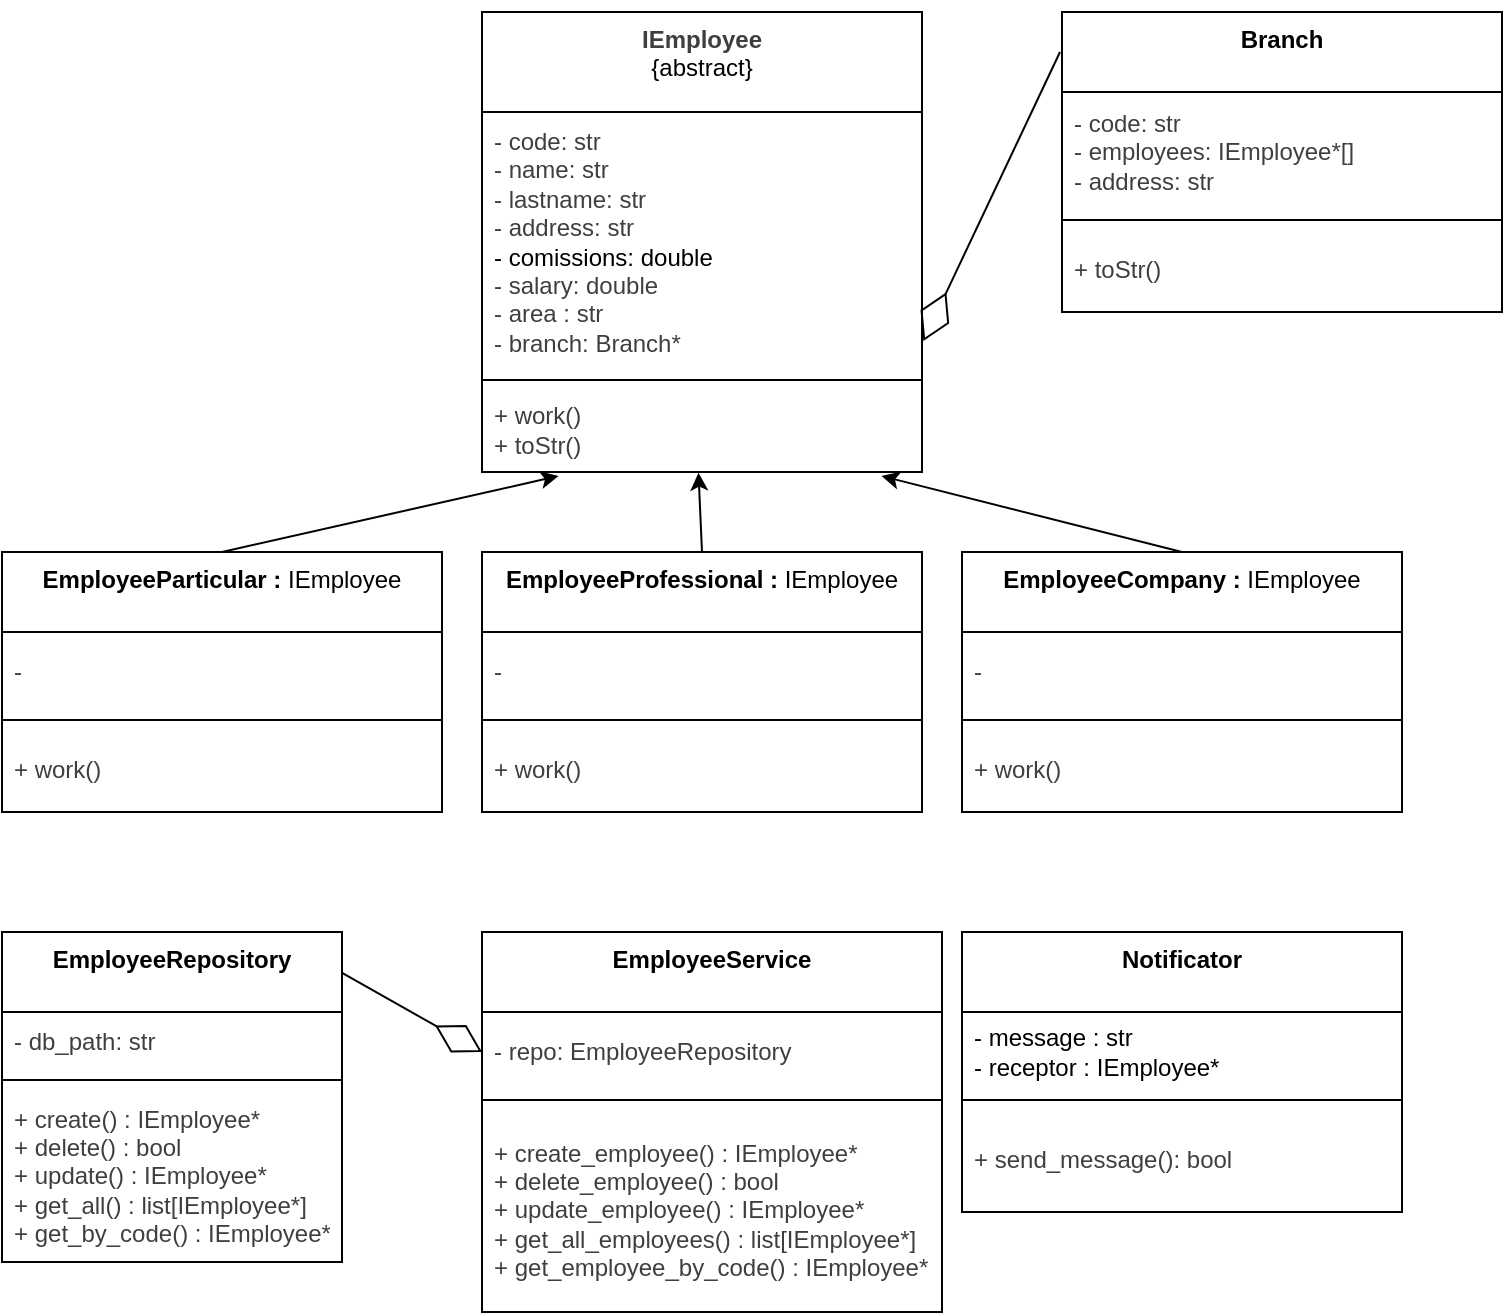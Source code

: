 <mxfile>
    <diagram id="Zb9JdN44imxv4ZILkU1i" name="Page-1">
        <mxGraphModel dx="1004" dy="607" grid="1" gridSize="10" guides="1" tooltips="1" connect="1" arrows="1" fold="1" page="1" pageScale="1" pageWidth="850" pageHeight="1100" math="0" shadow="0">
            <root>
                <mxCell id="0"/>
                <mxCell id="1" parent="0"/>
                <mxCell id="6" value="&lt;span style=&quot;color: rgb(0, 0, 0);&quot;&gt;&lt;b&gt;EmployeeRepository&lt;/b&gt;&lt;/span&gt;" style="swimlane;fontStyle=0;align=center;verticalAlign=top;childLayout=stackLayout;horizontal=1;startSize=40;horizontalStack=0;resizeParent=1;resizeParentMax=0;resizeLast=0;collapsible=0;marginBottom=0;html=1;whiteSpace=wrap;" parent="1" vertex="1">
                    <mxGeometry x="40" y="600" width="170" height="165" as="geometry"/>
                </mxCell>
                <mxCell id="7" value="&lt;span style=&quot;color: rgb(63, 63, 63); text-align: center;&quot;&gt;- db_path: str&lt;/span&gt;" style="text;html=1;strokeColor=none;fillColor=none;align=left;verticalAlign=middle;spacingLeft=4;spacingRight=4;overflow=hidden;rotatable=0;points=[[0,0.5],[1,0.5]];portConstraint=eastwest;whiteSpace=wrap;" parent="6" vertex="1">
                    <mxGeometry y="40" width="170" height="30" as="geometry"/>
                </mxCell>
                <mxCell id="8" value="" style="line;strokeWidth=1;fillColor=none;align=left;verticalAlign=middle;spacingTop=-1;spacingLeft=3;spacingRight=3;rotatable=0;labelPosition=right;points=[];portConstraint=eastwest;" parent="6" vertex="1">
                    <mxGeometry y="70" width="170" height="8" as="geometry"/>
                </mxCell>
                <mxCell id="9" value="&lt;span style=&quot;color: rgb(63, 63, 63); text-align: center;&quot;&gt;+ create() : IEmployee*&lt;/span&gt;&lt;br style=&quot;color: rgb(63, 63, 63); text-align: center;&quot;&gt;&lt;span style=&quot;color: rgb(63, 63, 63); text-align: center;&quot;&gt;+ delete() : bool&lt;/span&gt;&lt;br style=&quot;color: rgb(63, 63, 63); text-align: center;&quot;&gt;&lt;span style=&quot;color: rgb(63, 63, 63); text-align: center;&quot;&gt;+ update() : IEmployee*&lt;/span&gt;&lt;br style=&quot;color: rgb(63, 63, 63); text-align: center;&quot;&gt;&lt;span style=&quot;color: rgb(63, 63, 63); text-align: center;&quot;&gt;+ get_all() : list[IEmployee*]&lt;/span&gt;&lt;br style=&quot;color: rgb(63, 63, 63); text-align: center;&quot;&gt;&lt;span style=&quot;color: rgb(63, 63, 63); text-align: center;&quot;&gt;+ get_by_code() : IEmployee*&lt;/span&gt;" style="text;html=1;strokeColor=none;fillColor=none;align=left;verticalAlign=middle;spacingLeft=4;spacingRight=4;overflow=hidden;rotatable=0;points=[[0,0.5],[1,0.5]];portConstraint=eastwest;whiteSpace=wrap;" parent="6" vertex="1">
                    <mxGeometry y="78" width="170" height="87" as="geometry"/>
                </mxCell>
                <mxCell id="11" value="&lt;span style=&quot;color: rgb(0, 0, 0);&quot;&gt;&lt;b&gt;EmployeeParticular : &lt;/b&gt;IEmployee&lt;/span&gt;" style="swimlane;fontStyle=0;align=center;verticalAlign=top;childLayout=stackLayout;horizontal=1;startSize=40;horizontalStack=0;resizeParent=1;resizeParentMax=0;resizeLast=0;collapsible=0;marginBottom=0;html=1;whiteSpace=wrap;" parent="1" vertex="1">
                    <mxGeometry x="40" y="410" width="220" height="130" as="geometry"/>
                </mxCell>
                <mxCell id="56" value="&lt;span style=&quot;color: rgb(63, 63, 63); text-align: center;&quot;&gt;-&amp;nbsp;&lt;/span&gt;" style="text;html=1;strokeColor=none;fillColor=none;align=left;verticalAlign=middle;spacingLeft=4;spacingRight=4;overflow=hidden;rotatable=0;points=[[0,0.5],[1,0.5]];portConstraint=eastwest;whiteSpace=wrap;" parent="11" vertex="1">
                    <mxGeometry y="40" width="220" height="40" as="geometry"/>
                </mxCell>
                <mxCell id="13" value="" style="line;strokeWidth=1;fillColor=none;align=left;verticalAlign=middle;spacingTop=-1;spacingLeft=3;spacingRight=3;rotatable=0;labelPosition=right;points=[];portConstraint=eastwest;" parent="11" vertex="1">
                    <mxGeometry y="80" width="220" height="8" as="geometry"/>
                </mxCell>
                <mxCell id="14" value="&lt;span style=&quot;color: rgb(63, 63, 63); text-align: center;&quot;&gt;+ work()&lt;/span&gt;" style="text;html=1;strokeColor=none;fillColor=none;align=left;verticalAlign=middle;spacingLeft=4;spacingRight=4;overflow=hidden;rotatable=0;points=[[0,0.5],[1,0.5]];portConstraint=eastwest;whiteSpace=wrap;" parent="11" vertex="1">
                    <mxGeometry y="88" width="220" height="42" as="geometry"/>
                </mxCell>
                <mxCell id="34" value="" style="endArrow=diamondThin;endFill=0;endSize=24;html=1;exitX=0.999;exitY=0.123;exitDx=0;exitDy=0;entryX=0;entryY=0.5;entryDx=0;entryDy=0;exitPerimeter=0;" parent="1" source="6" target="66" edge="1">
                    <mxGeometry width="160" relative="1" as="geometry">
                        <mxPoint x="182.24" y="776.186" as="sourcePoint"/>
                        <mxPoint x="280" y="870" as="targetPoint"/>
                    </mxGeometry>
                </mxCell>
                <mxCell id="41" value="&lt;span style=&quot;color: rgb(63, 63, 63);&quot;&gt;&lt;b&gt;IEmployee&lt;/b&gt;&lt;/span&gt;&lt;div&gt;&lt;span style=&quot;color: rgb(0, 0, 0);&quot;&gt;{abstract}&lt;/span&gt;&lt;/div&gt;" style="swimlane;fontStyle=0;align=center;verticalAlign=top;childLayout=stackLayout;horizontal=1;startSize=50;horizontalStack=0;resizeParent=1;resizeParentMax=0;resizeLast=0;collapsible=0;marginBottom=0;html=1;whiteSpace=wrap;" parent="1" vertex="1">
                    <mxGeometry x="280" y="140" width="220" height="230" as="geometry"/>
                </mxCell>
                <mxCell id="42" value="&lt;span style=&quot;color: rgb(63, 63, 63); text-align: center;&quot;&gt;- code: str&lt;/span&gt;&lt;br style=&quot;color: rgb(63, 63, 63); text-align: center;&quot;&gt;&lt;span style=&quot;color: rgb(63, 63, 63); text-align: center;&quot;&gt;- name: str&lt;/span&gt;&lt;br style=&quot;color: rgb(63, 63, 63); text-align: center;&quot;&gt;&lt;span style=&quot;color: rgb(63, 63, 63); text-align: center;&quot;&gt;- lastname: str&lt;/span&gt;&lt;br style=&quot;color: rgb(63, 63, 63); text-align: center;&quot;&gt;&lt;span style=&quot;color: rgb(63, 63, 63); text-align: center;&quot;&gt;- address: str&lt;/span&gt;&lt;div&gt;&lt;div style=&quot;text-align: center;&quot;&gt;- comissions: double&lt;/div&gt;&lt;div&gt;&lt;div&gt;&lt;span style=&quot;color: rgb(63, 63, 63); text-align: center;&quot;&gt;- salary: double&lt;/span&gt;&lt;/div&gt;&lt;/div&gt;&lt;/div&gt;&lt;div&gt;&lt;span style=&quot;color: rgb(63, 63, 63); text-align: center;&quot;&gt;- area : str&lt;/span&gt;&lt;/div&gt;&lt;div&gt;&lt;span style=&quot;color: rgb(63, 63, 63); text-align: center;&quot;&gt;- branch: Branch*&lt;/span&gt;&lt;/div&gt;" style="text;html=1;strokeColor=none;fillColor=none;align=left;verticalAlign=middle;spacingLeft=4;spacingRight=4;overflow=hidden;rotatable=0;points=[[0,0.5],[1,0.5]];portConstraint=eastwest;whiteSpace=wrap;" parent="41" vertex="1">
                    <mxGeometry y="50" width="220" height="130" as="geometry"/>
                </mxCell>
                <mxCell id="43" value="" style="line;strokeWidth=1;fillColor=none;align=left;verticalAlign=middle;spacingTop=-1;spacingLeft=3;spacingRight=3;rotatable=0;labelPosition=right;points=[];portConstraint=eastwest;" parent="41" vertex="1">
                    <mxGeometry y="180" width="220" height="8" as="geometry"/>
                </mxCell>
                <mxCell id="44" value="&lt;span style=&quot;color: rgb(63, 63, 63); text-align: center;&quot;&gt;+ work()&lt;/span&gt;&lt;br style=&quot;color: rgb(63, 63, 63); text-align: center;&quot;&gt;&lt;span style=&quot;color: rgb(63, 63, 63); text-align: center;&quot;&gt;+ toStr()&lt;/span&gt;" style="text;html=1;strokeColor=none;fillColor=none;align=left;verticalAlign=middle;spacingLeft=4;spacingRight=4;overflow=hidden;rotatable=0;points=[[0,0.5],[1,0.5]];portConstraint=eastwest;whiteSpace=wrap;" parent="41" vertex="1">
                    <mxGeometry y="188" width="220" height="42" as="geometry"/>
                </mxCell>
                <mxCell id="45" style="edgeStyle=none;html=1;exitX=0.5;exitY=0;exitDx=0;exitDy=0;entryX=0.174;entryY=1.048;entryDx=0;entryDy=0;entryPerimeter=0;" parent="1" source="11" target="44" edge="1">
                    <mxGeometry relative="1" as="geometry"/>
                </mxCell>
                <mxCell id="46" value="&lt;span style=&quot;color: rgb(0, 0, 0);&quot;&gt;&lt;b&gt;EmployeeProfessional : &lt;/b&gt;IEmployee&lt;/span&gt;" style="swimlane;fontStyle=0;align=center;verticalAlign=top;childLayout=stackLayout;horizontal=1;startSize=40;horizontalStack=0;resizeParent=1;resizeParentMax=0;resizeLast=0;collapsible=0;marginBottom=0;html=1;whiteSpace=wrap;" parent="1" vertex="1">
                    <mxGeometry x="280" y="410" width="220" height="130" as="geometry"/>
                </mxCell>
                <mxCell id="47" value="&lt;span style=&quot;color: rgb(63, 63, 63); text-align: center;&quot;&gt;-&amp;nbsp;&lt;/span&gt;" style="text;html=1;strokeColor=none;fillColor=none;align=left;verticalAlign=middle;spacingLeft=4;spacingRight=4;overflow=hidden;rotatable=0;points=[[0,0.5],[1,0.5]];portConstraint=eastwest;whiteSpace=wrap;" parent="46" vertex="1">
                    <mxGeometry y="40" width="220" height="40" as="geometry"/>
                </mxCell>
                <mxCell id="48" value="" style="line;strokeWidth=1;fillColor=none;align=left;verticalAlign=middle;spacingTop=-1;spacingLeft=3;spacingRight=3;rotatable=0;labelPosition=right;points=[];portConstraint=eastwest;" parent="46" vertex="1">
                    <mxGeometry y="80" width="220" height="8" as="geometry"/>
                </mxCell>
                <mxCell id="49" value="&lt;span style=&quot;color: rgb(63, 63, 63); text-align: center;&quot;&gt;+ work()&lt;/span&gt;" style="text;html=1;strokeColor=none;fillColor=none;align=left;verticalAlign=middle;spacingLeft=4;spacingRight=4;overflow=hidden;rotatable=0;points=[[0,0.5],[1,0.5]];portConstraint=eastwest;whiteSpace=wrap;" parent="46" vertex="1">
                    <mxGeometry y="88" width="220" height="42" as="geometry"/>
                </mxCell>
                <mxCell id="50" value="&lt;span style=&quot;color: rgb(0, 0, 0);&quot;&gt;&lt;b&gt;EmployeeCompany : &lt;/b&gt;IEmployee&lt;/span&gt;" style="swimlane;fontStyle=0;align=center;verticalAlign=top;childLayout=stackLayout;horizontal=1;startSize=40;horizontalStack=0;resizeParent=1;resizeParentMax=0;resizeLast=0;collapsible=0;marginBottom=0;html=1;whiteSpace=wrap;" parent="1" vertex="1">
                    <mxGeometry x="520" y="410" width="220" height="130" as="geometry"/>
                </mxCell>
                <mxCell id="51" value="&lt;span style=&quot;color: rgb(63, 63, 63); text-align: center;&quot;&gt;-&amp;nbsp;&lt;/span&gt;" style="text;html=1;strokeColor=none;fillColor=none;align=left;verticalAlign=middle;spacingLeft=4;spacingRight=4;overflow=hidden;rotatable=0;points=[[0,0.5],[1,0.5]];portConstraint=eastwest;whiteSpace=wrap;" parent="50" vertex="1">
                    <mxGeometry y="40" width="220" height="40" as="geometry"/>
                </mxCell>
                <mxCell id="52" value="" style="line;strokeWidth=1;fillColor=none;align=left;verticalAlign=middle;spacingTop=-1;spacingLeft=3;spacingRight=3;rotatable=0;labelPosition=right;points=[];portConstraint=eastwest;" parent="50" vertex="1">
                    <mxGeometry y="80" width="220" height="8" as="geometry"/>
                </mxCell>
                <mxCell id="53" value="&lt;span style=&quot;color: rgb(63, 63, 63); text-align: center;&quot;&gt;+ work()&lt;/span&gt;" style="text;html=1;strokeColor=none;fillColor=none;align=left;verticalAlign=middle;spacingLeft=4;spacingRight=4;overflow=hidden;rotatable=0;points=[[0,0.5],[1,0.5]];portConstraint=eastwest;whiteSpace=wrap;" parent="50" vertex="1">
                    <mxGeometry y="88" width="220" height="42" as="geometry"/>
                </mxCell>
                <mxCell id="54" style="edgeStyle=none;html=1;exitX=0.5;exitY=0;exitDx=0;exitDy=0;entryX=0.492;entryY=1.008;entryDx=0;entryDy=0;entryPerimeter=0;" parent="1" source="46" target="44" edge="1">
                    <mxGeometry relative="1" as="geometry">
                        <mxPoint x="390" y="360" as="targetPoint"/>
                    </mxGeometry>
                </mxCell>
                <mxCell id="55" style="edgeStyle=none;html=1;exitX=0.5;exitY=0;exitDx=0;exitDy=0;entryX=0.908;entryY=1.048;entryDx=0;entryDy=0;entryPerimeter=0;" parent="1" source="50" target="44" edge="1">
                    <mxGeometry relative="1" as="geometry"/>
                </mxCell>
                <mxCell id="65" value="&lt;span style=&quot;color: rgb(0, 0, 0);&quot;&gt;&lt;b&gt;EmployeeService&lt;/b&gt;&lt;/span&gt;" style="swimlane;fontStyle=0;align=center;verticalAlign=top;childLayout=stackLayout;horizontal=1;startSize=40;horizontalStack=0;resizeParent=1;resizeParentMax=0;resizeLast=0;collapsible=0;marginBottom=0;html=1;whiteSpace=wrap;" parent="1" vertex="1">
                    <mxGeometry x="280" y="600" width="230" height="190" as="geometry"/>
                </mxCell>
                <mxCell id="66" value="&lt;span style=&quot;color: rgb(63, 63, 63); text-align: center;&quot;&gt;- repo: EmployeeRepository&lt;/span&gt;" style="text;html=1;strokeColor=none;fillColor=none;align=left;verticalAlign=middle;spacingLeft=4;spacingRight=4;overflow=hidden;rotatable=0;points=[[0,0.5],[1,0.5]];portConstraint=eastwest;whiteSpace=wrap;" parent="65" vertex="1">
                    <mxGeometry y="40" width="230" height="40" as="geometry"/>
                </mxCell>
                <mxCell id="67" value="" style="line;strokeWidth=1;fillColor=none;align=left;verticalAlign=middle;spacingTop=-1;spacingLeft=3;spacingRight=3;rotatable=0;labelPosition=right;points=[];portConstraint=eastwest;" parent="65" vertex="1">
                    <mxGeometry y="80" width="230" height="8" as="geometry"/>
                </mxCell>
                <mxCell id="68" value="&lt;span style=&quot;color: rgb(63, 63, 63); text-align: center;&quot;&gt;+ create_employee() : IEmployee*&lt;/span&gt;&lt;br style=&quot;color: rgb(63, 63, 63); text-align: center;&quot;&gt;&lt;span style=&quot;color: rgb(63, 63, 63); text-align: center;&quot;&gt;+ delete_employee() : bool&lt;/span&gt;&lt;br style=&quot;color: rgb(63, 63, 63); text-align: center;&quot;&gt;&lt;span style=&quot;color: rgb(63, 63, 63); text-align: center;&quot;&gt;+ update_employee() : IEmployee*&lt;/span&gt;&lt;br style=&quot;color: rgb(63, 63, 63); text-align: center;&quot;&gt;&lt;span style=&quot;color: rgb(63, 63, 63); text-align: center;&quot;&gt;+ get_all_employees() : list[IEmployee*]&lt;/span&gt;&lt;br style=&quot;color: rgb(63, 63, 63); text-align: center;&quot;&gt;&lt;span style=&quot;color: rgb(63, 63, 63); text-align: center;&quot;&gt;+ get_employee_by_code() : IEmployee*&lt;/span&gt;" style="text;html=1;strokeColor=none;fillColor=none;align=left;verticalAlign=middle;spacingLeft=4;spacingRight=4;overflow=hidden;rotatable=0;points=[[0,0.5],[1,0.5]];portConstraint=eastwest;whiteSpace=wrap;" parent="65" vertex="1">
                    <mxGeometry y="88" width="230" height="102" as="geometry"/>
                </mxCell>
                <mxCell id="69" value="&lt;span style=&quot;color: rgb(0, 0, 0);&quot;&gt;&lt;b&gt;Branch&lt;/b&gt;&lt;/span&gt;" style="swimlane;fontStyle=0;align=center;verticalAlign=top;childLayout=stackLayout;horizontal=1;startSize=40;horizontalStack=0;resizeParent=1;resizeParentMax=0;resizeLast=0;collapsible=0;marginBottom=0;html=1;whiteSpace=wrap;" parent="1" vertex="1">
                    <mxGeometry x="570" y="140" width="220" height="150" as="geometry"/>
                </mxCell>
                <mxCell id="70" value="&lt;span style=&quot;color: rgb(63, 63, 63); text-align: center;&quot;&gt;- code: str&lt;/span&gt;&lt;div&gt;&lt;span style=&quot;color: rgb(63, 63, 63); text-align: center;&quot;&gt;- employees: IEmployee*[]&lt;/span&gt;&lt;/div&gt;&lt;div&gt;&lt;span style=&quot;color: rgb(63, 63, 63); text-align: center;&quot;&gt;- address: str&lt;/span&gt;&lt;/div&gt;" style="text;html=1;strokeColor=none;fillColor=none;align=left;verticalAlign=middle;spacingLeft=4;spacingRight=4;overflow=hidden;rotatable=0;points=[[0,0.5],[1,0.5]];portConstraint=eastwest;whiteSpace=wrap;" parent="69" vertex="1">
                    <mxGeometry y="40" width="220" height="60" as="geometry"/>
                </mxCell>
                <mxCell id="71" value="" style="line;strokeWidth=1;fillColor=none;align=left;verticalAlign=middle;spacingTop=-1;spacingLeft=3;spacingRight=3;rotatable=0;labelPosition=right;points=[];portConstraint=eastwest;" parent="69" vertex="1">
                    <mxGeometry y="100" width="220" height="8" as="geometry"/>
                </mxCell>
                <mxCell id="72" value="&lt;span style=&quot;color: rgb(63, 63, 63); text-align: center;&quot;&gt;+ toStr()&lt;/span&gt;" style="text;html=1;strokeColor=none;fillColor=none;align=left;verticalAlign=middle;spacingLeft=4;spacingRight=4;overflow=hidden;rotatable=0;points=[[0,0.5],[1,0.5]];portConstraint=eastwest;whiteSpace=wrap;" parent="69" vertex="1">
                    <mxGeometry y="108" width="220" height="42" as="geometry"/>
                </mxCell>
                <mxCell id="73" value="" style="endArrow=diamondThin;endFill=0;endSize=24;html=1;entryX=1.003;entryY=0.881;entryDx=0;entryDy=0;entryPerimeter=0;" parent="1" target="42" edge="1">
                    <mxGeometry width="160" relative="1" as="geometry">
                        <mxPoint x="569" y="160" as="sourcePoint"/>
                        <mxPoint x="698" y="294" as="targetPoint"/>
                    </mxGeometry>
                </mxCell>
                <mxCell id="79" value="&lt;span style=&quot;color: rgb(0, 0, 0);&quot;&gt;&lt;b&gt;Notificator&lt;/b&gt;&lt;/span&gt;" style="swimlane;fontStyle=0;align=center;verticalAlign=top;childLayout=stackLayout;horizontal=1;startSize=40;horizontalStack=0;resizeParent=1;resizeParentMax=0;resizeLast=0;collapsible=0;marginBottom=0;html=1;whiteSpace=wrap;" parent="1" vertex="1">
                    <mxGeometry x="520" y="600" width="220" height="140" as="geometry"/>
                </mxCell>
                <mxCell id="80" value="&lt;span style=&quot;color: rgb(0, 0, 0);&quot;&gt;- message : str&lt;/span&gt;&lt;div&gt;- receptor : IEmployee*&lt;/div&gt;" style="text;html=1;strokeColor=none;fillColor=none;align=left;verticalAlign=middle;spacingLeft=4;spacingRight=4;overflow=hidden;rotatable=0;points=[[0,0.5],[1,0.5]];portConstraint=eastwest;whiteSpace=wrap;" parent="79" vertex="1">
                    <mxGeometry y="40" width="220" height="40" as="geometry"/>
                </mxCell>
                <mxCell id="81" value="" style="line;strokeWidth=1;fillColor=none;align=left;verticalAlign=middle;spacingTop=-1;spacingLeft=3;spacingRight=3;rotatable=0;labelPosition=right;points=[];portConstraint=eastwest;" parent="79" vertex="1">
                    <mxGeometry y="80" width="220" height="8" as="geometry"/>
                </mxCell>
                <mxCell id="82" value="&lt;span style=&quot;color: rgb(63, 63, 63); text-align: center;&quot;&gt;+ send_message(): bool&lt;/span&gt;" style="text;html=1;strokeColor=none;fillColor=none;align=left;verticalAlign=middle;spacingLeft=4;spacingRight=4;overflow=hidden;rotatable=0;points=[[0,0.5],[1,0.5]];portConstraint=eastwest;whiteSpace=wrap;" parent="79" vertex="1">
                    <mxGeometry y="88" width="220" height="52" as="geometry"/>
                </mxCell>
            </root>
        </mxGraphModel>
    </diagram>
</mxfile>